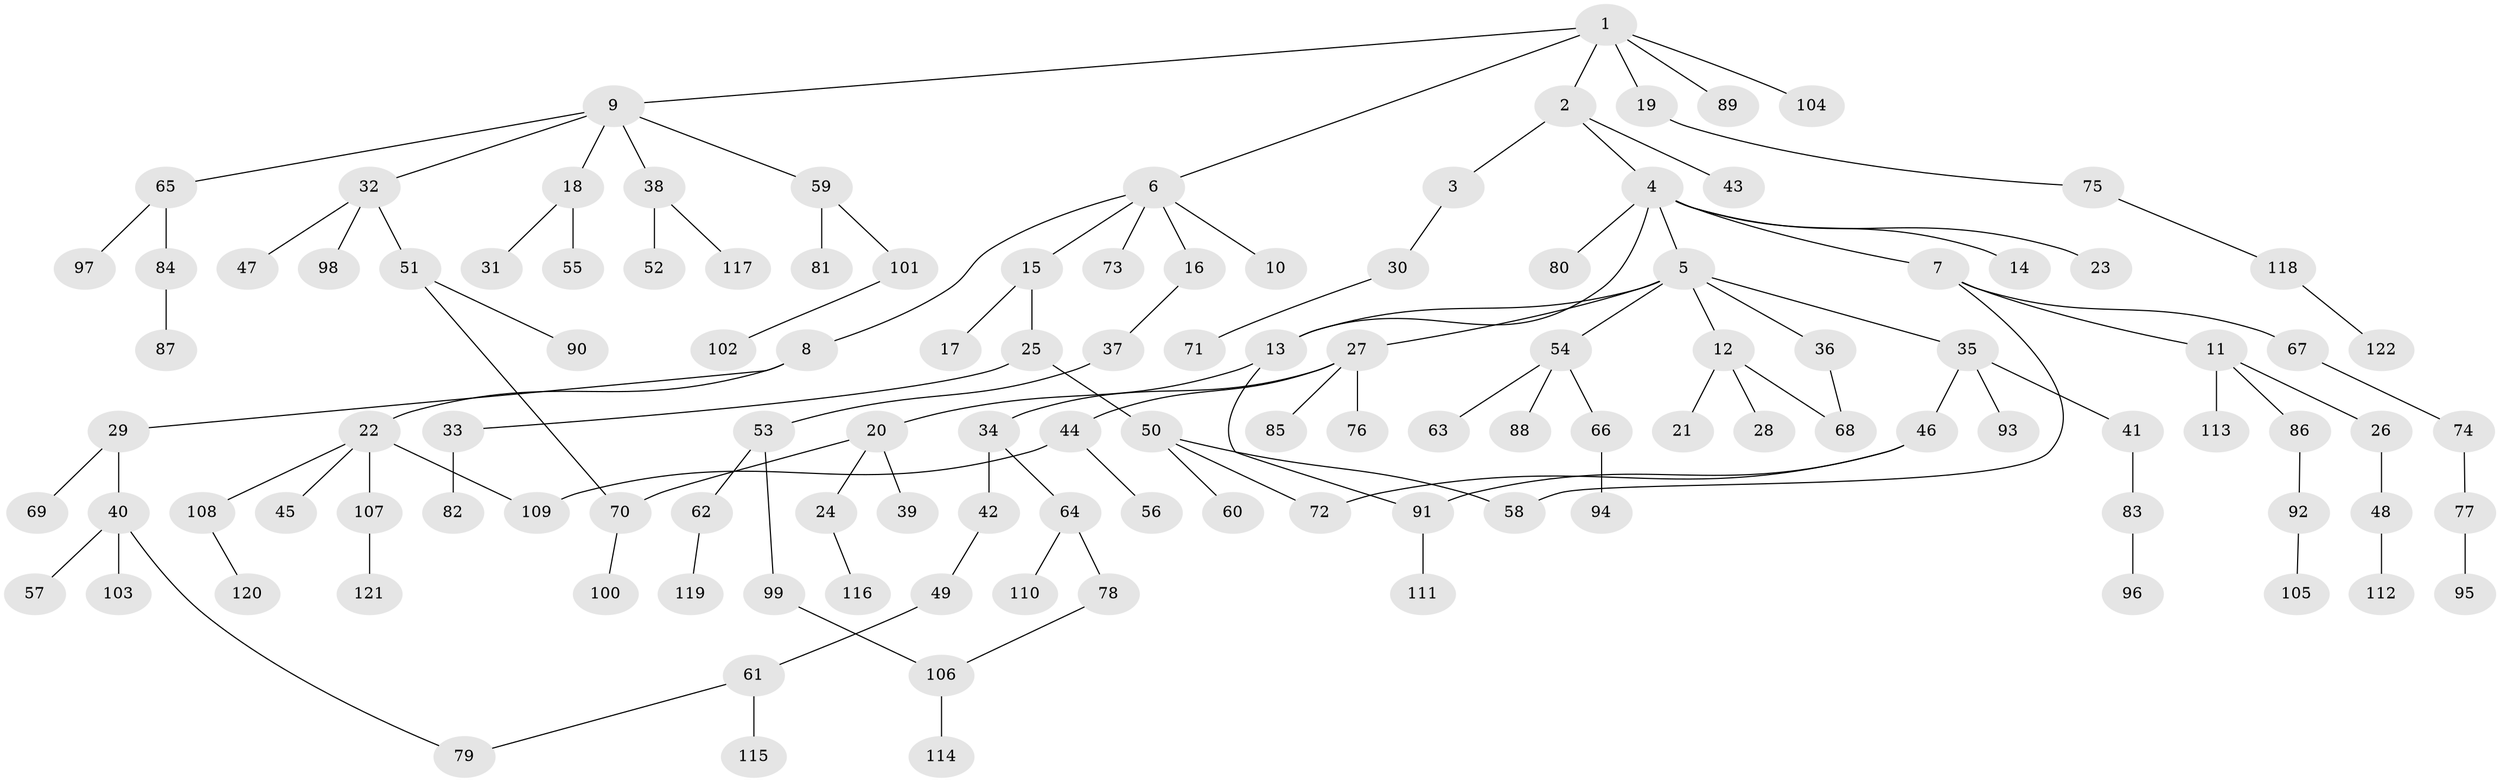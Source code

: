 // coarse degree distribution, {5: 0.060240963855421686, 3: 0.1566265060240964, 2: 0.1686746987951807, 8: 0.012048192771084338, 7: 0.024096385542168676, 4: 0.07228915662650602, 1: 0.5060240963855421}
// Generated by graph-tools (version 1.1) at 2025/23/03/03/25 07:23:34]
// undirected, 122 vertices, 130 edges
graph export_dot {
graph [start="1"]
  node [color=gray90,style=filled];
  1;
  2;
  3;
  4;
  5;
  6;
  7;
  8;
  9;
  10;
  11;
  12;
  13;
  14;
  15;
  16;
  17;
  18;
  19;
  20;
  21;
  22;
  23;
  24;
  25;
  26;
  27;
  28;
  29;
  30;
  31;
  32;
  33;
  34;
  35;
  36;
  37;
  38;
  39;
  40;
  41;
  42;
  43;
  44;
  45;
  46;
  47;
  48;
  49;
  50;
  51;
  52;
  53;
  54;
  55;
  56;
  57;
  58;
  59;
  60;
  61;
  62;
  63;
  64;
  65;
  66;
  67;
  68;
  69;
  70;
  71;
  72;
  73;
  74;
  75;
  76;
  77;
  78;
  79;
  80;
  81;
  82;
  83;
  84;
  85;
  86;
  87;
  88;
  89;
  90;
  91;
  92;
  93;
  94;
  95;
  96;
  97;
  98;
  99;
  100;
  101;
  102;
  103;
  104;
  105;
  106;
  107;
  108;
  109;
  110;
  111;
  112;
  113;
  114;
  115;
  116;
  117;
  118;
  119;
  120;
  121;
  122;
  1 -- 2;
  1 -- 6;
  1 -- 9;
  1 -- 19;
  1 -- 89;
  1 -- 104;
  2 -- 3;
  2 -- 4;
  2 -- 43;
  3 -- 30;
  4 -- 5;
  4 -- 7;
  4 -- 13;
  4 -- 14;
  4 -- 23;
  4 -- 80;
  5 -- 12;
  5 -- 27;
  5 -- 35;
  5 -- 36;
  5 -- 54;
  5 -- 13;
  6 -- 8;
  6 -- 10;
  6 -- 15;
  6 -- 16;
  6 -- 73;
  7 -- 11;
  7 -- 58;
  7 -- 67;
  8 -- 22;
  8 -- 29;
  9 -- 18;
  9 -- 32;
  9 -- 38;
  9 -- 59;
  9 -- 65;
  11 -- 26;
  11 -- 86;
  11 -- 113;
  12 -- 21;
  12 -- 28;
  12 -- 68;
  13 -- 20;
  13 -- 91;
  15 -- 17;
  15 -- 25;
  16 -- 37;
  18 -- 31;
  18 -- 55;
  19 -- 75;
  20 -- 24;
  20 -- 39;
  20 -- 70;
  22 -- 45;
  22 -- 107;
  22 -- 108;
  22 -- 109;
  24 -- 116;
  25 -- 33;
  25 -- 50;
  26 -- 48;
  27 -- 34;
  27 -- 44;
  27 -- 76;
  27 -- 85;
  29 -- 40;
  29 -- 69;
  30 -- 71;
  32 -- 47;
  32 -- 51;
  32 -- 98;
  33 -- 82;
  34 -- 42;
  34 -- 64;
  35 -- 41;
  35 -- 46;
  35 -- 93;
  36 -- 68;
  37 -- 53;
  38 -- 52;
  38 -- 117;
  40 -- 57;
  40 -- 79;
  40 -- 103;
  41 -- 83;
  42 -- 49;
  44 -- 56;
  44 -- 109;
  46 -- 72;
  46 -- 91;
  48 -- 112;
  49 -- 61;
  50 -- 60;
  50 -- 58;
  50 -- 72;
  51 -- 70;
  51 -- 90;
  53 -- 62;
  53 -- 99;
  54 -- 63;
  54 -- 66;
  54 -- 88;
  59 -- 81;
  59 -- 101;
  61 -- 115;
  61 -- 79;
  62 -- 119;
  64 -- 78;
  64 -- 110;
  65 -- 84;
  65 -- 97;
  66 -- 94;
  67 -- 74;
  70 -- 100;
  74 -- 77;
  75 -- 118;
  77 -- 95;
  78 -- 106;
  83 -- 96;
  84 -- 87;
  86 -- 92;
  91 -- 111;
  92 -- 105;
  99 -- 106;
  101 -- 102;
  106 -- 114;
  107 -- 121;
  108 -- 120;
  118 -- 122;
}
